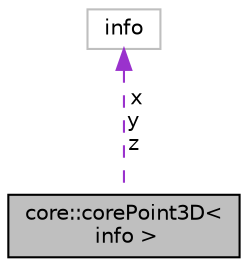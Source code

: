 digraph "core::corePoint3D&lt; info &gt;"
{
  edge [fontname="Helvetica",fontsize="10",labelfontname="Helvetica",labelfontsize="10"];
  node [fontname="Helvetica",fontsize="10",shape=record];
  Node1 [label="core::corePoint3D\<\l info \>",height=0.2,width=0.4,color="black", fillcolor="grey75", style="filled" fontcolor="black"];
  Node2 -> Node1 [dir="back",color="darkorchid3",fontsize="10",style="dashed",label=" x\ny\nz" ,fontname="Helvetica"];
  Node2 [label="info",height=0.2,width=0.4,color="grey75", fillcolor="white", style="filled"];
}
